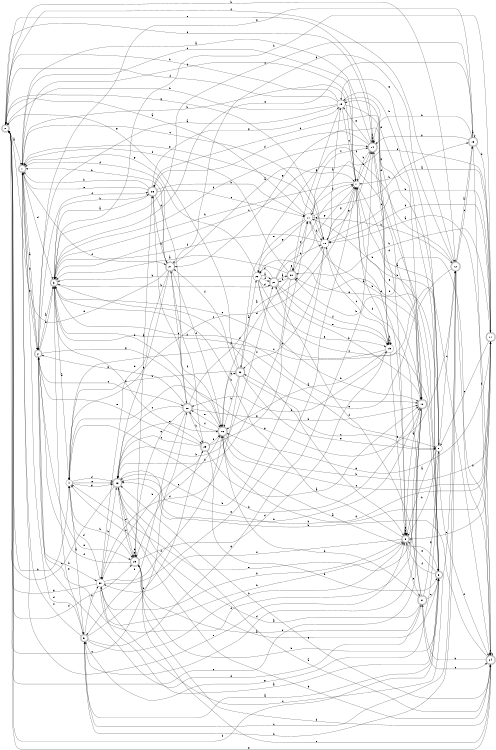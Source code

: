 digraph n27_5 {
__start0 [label="" shape="none"];

rankdir=LR;
size="8,5";

s0 [style="rounded,filled", color="black", fillcolor="white" shape="doublecircle", label="0"];
s1 [style="rounded,filled", color="black", fillcolor="white" shape="doublecircle", label="1"];
s2 [style="rounded,filled", color="black", fillcolor="white" shape="doublecircle", label="2"];
s3 [style="rounded,filled", color="black", fillcolor="white" shape="doublecircle", label="3"];
s4 [style="filled", color="black", fillcolor="white" shape="circle", label="4"];
s5 [style="rounded,filled", color="black", fillcolor="white" shape="doublecircle", label="5"];
s6 [style="rounded,filled", color="black", fillcolor="white" shape="doublecircle", label="6"];
s7 [style="filled", color="black", fillcolor="white" shape="circle", label="7"];
s8 [style="filled", color="black", fillcolor="white" shape="circle", label="8"];
s9 [style="rounded,filled", color="black", fillcolor="white" shape="doublecircle", label="9"];
s10 [style="rounded,filled", color="black", fillcolor="white" shape="doublecircle", label="10"];
s11 [style="filled", color="black", fillcolor="white" shape="circle", label="11"];
s12 [style="rounded,filled", color="black", fillcolor="white" shape="doublecircle", label="12"];
s13 [style="rounded,filled", color="black", fillcolor="white" shape="doublecircle", label="13"];
s14 [style="rounded,filled", color="black", fillcolor="white" shape="doublecircle", label="14"];
s15 [style="filled", color="black", fillcolor="white" shape="circle", label="15"];
s16 [style="rounded,filled", color="black", fillcolor="white" shape="doublecircle", label="16"];
s17 [style="rounded,filled", color="black", fillcolor="white" shape="doublecircle", label="17"];
s18 [style="filled", color="black", fillcolor="white" shape="circle", label="18"];
s19 [style="filled", color="black", fillcolor="white" shape="circle", label="19"];
s20 [style="rounded,filled", color="black", fillcolor="white" shape="doublecircle", label="20"];
s21 [style="rounded,filled", color="black", fillcolor="white" shape="doublecircle", label="21"];
s22 [style="filled", color="black", fillcolor="white" shape="circle", label="22"];
s23 [style="rounded,filled", color="black", fillcolor="white" shape="doublecircle", label="23"];
s24 [style="rounded,filled", color="black", fillcolor="white" shape="doublecircle", label="24"];
s25 [style="rounded,filled", color="black", fillcolor="white" shape="doublecircle", label="25"];
s26 [style="rounded,filled", color="black", fillcolor="white" shape="doublecircle", label="26"];
s27 [style="rounded,filled", color="black", fillcolor="white" shape="doublecircle", label="27"];
s28 [style="rounded,filled", color="black", fillcolor="white" shape="doublecircle", label="28"];
s29 [style="rounded,filled", color="black", fillcolor="white" shape="doublecircle", label="29"];
s30 [style="filled", color="black", fillcolor="white" shape="circle", label="30"];
s31 [style="rounded,filled", color="black", fillcolor="white" shape="doublecircle", label="31"];
s32 [style="rounded,filled", color="black", fillcolor="white" shape="doublecircle", label="32"];
s0 -> s1 [label="a"];
s0 -> s4 [label="b"];
s0 -> s28 [label="c"];
s0 -> s25 [label="d"];
s0 -> s14 [label="e"];
s0 -> s12 [label="f"];
s0 -> s18 [label="g"];
s0 -> s12 [label="h"];
s1 -> s2 [label="a"];
s1 -> s2 [label="b"];
s1 -> s18 [label="c"];
s1 -> s3 [label="d"];
s1 -> s9 [label="e"];
s1 -> s27 [label="f"];
s1 -> s2 [label="g"];
s1 -> s7 [label="h"];
s2 -> s3 [label="a"];
s2 -> s3 [label="b"];
s2 -> s28 [label="c"];
s2 -> s31 [label="d"];
s2 -> s25 [label="e"];
s2 -> s26 [label="f"];
s2 -> s16 [label="g"];
s2 -> s30 [label="h"];
s3 -> s4 [label="a"];
s3 -> s29 [label="b"];
s3 -> s24 [label="c"];
s3 -> s10 [label="d"];
s3 -> s5 [label="e"];
s3 -> s14 [label="f"];
s3 -> s9 [label="g"];
s3 -> s26 [label="h"];
s4 -> s5 [label="a"];
s4 -> s10 [label="b"];
s4 -> s7 [label="c"];
s4 -> s23 [label="d"];
s4 -> s23 [label="e"];
s4 -> s8 [label="f"];
s4 -> s23 [label="g"];
s4 -> s25 [label="h"];
s5 -> s6 [label="a"];
s5 -> s9 [label="b"];
s5 -> s12 [label="c"];
s5 -> s1 [label="d"];
s5 -> s29 [label="e"];
s5 -> s1 [label="f"];
s5 -> s14 [label="g"];
s5 -> s30 [label="h"];
s6 -> s4 [label="a"];
s6 -> s7 [label="b"];
s6 -> s3 [label="c"];
s6 -> s0 [label="d"];
s6 -> s9 [label="e"];
s6 -> s9 [label="f"];
s6 -> s19 [label="g"];
s6 -> s19 [label="h"];
s7 -> s8 [label="a"];
s7 -> s14 [label="b"];
s7 -> s1 [label="c"];
s7 -> s9 [label="d"];
s7 -> s10 [label="e"];
s7 -> s1 [label="f"];
s7 -> s18 [label="g"];
s7 -> s3 [label="h"];
s8 -> s9 [label="a"];
s8 -> s9 [label="b"];
s8 -> s12 [label="c"];
s8 -> s26 [label="d"];
s8 -> s22 [label="e"];
s8 -> s24 [label="f"];
s8 -> s5 [label="g"];
s8 -> s11 [label="h"];
s9 -> s10 [label="a"];
s9 -> s3 [label="b"];
s9 -> s9 [label="c"];
s9 -> s14 [label="d"];
s9 -> s31 [label="e"];
s9 -> s30 [label="f"];
s9 -> s9 [label="g"];
s9 -> s30 [label="h"];
s10 -> s11 [label="a"];
s10 -> s20 [label="b"];
s10 -> s0 [label="c"];
s10 -> s5 [label="d"];
s10 -> s4 [label="e"];
s10 -> s2 [label="f"];
s10 -> s19 [label="g"];
s10 -> s23 [label="h"];
s11 -> s0 [label="a"];
s11 -> s12 [label="b"];
s11 -> s14 [label="c"];
s11 -> s7 [label="d"];
s11 -> s32 [label="e"];
s11 -> s18 [label="f"];
s11 -> s22 [label="g"];
s11 -> s13 [label="h"];
s12 -> s13 [label="a"];
s12 -> s5 [label="b"];
s12 -> s13 [label="c"];
s12 -> s27 [label="d"];
s12 -> s32 [label="e"];
s12 -> s22 [label="f"];
s12 -> s4 [label="g"];
s12 -> s24 [label="h"];
s13 -> s13 [label="a"];
s13 -> s14 [label="b"];
s13 -> s3 [label="c"];
s13 -> s17 [label="d"];
s13 -> s3 [label="e"];
s13 -> s24 [label="f"];
s13 -> s2 [label="g"];
s13 -> s14 [label="h"];
s14 -> s1 [label="a"];
s14 -> s7 [label="b"];
s14 -> s15 [label="c"];
s14 -> s26 [label="d"];
s14 -> s0 [label="e"];
s14 -> s14 [label="f"];
s14 -> s19 [label="g"];
s14 -> s14 [label="h"];
s15 -> s16 [label="a"];
s15 -> s15 [label="b"];
s15 -> s3 [label="c"];
s15 -> s28 [label="d"];
s15 -> s9 [label="e"];
s15 -> s15 [label="f"];
s15 -> s27 [label="g"];
s15 -> s7 [label="h"];
s16 -> s6 [label="a"];
s16 -> s17 [label="b"];
s16 -> s17 [label="c"];
s16 -> s17 [label="d"];
s16 -> s28 [label="e"];
s16 -> s28 [label="f"];
s16 -> s32 [label="g"];
s16 -> s3 [label="h"];
s17 -> s7 [label="a"];
s17 -> s3 [label="b"];
s17 -> s8 [label="c"];
s17 -> s18 [label="d"];
s17 -> s9 [label="e"];
s17 -> s11 [label="f"];
s17 -> s16 [label="g"];
s17 -> s20 [label="h"];
s18 -> s19 [label="a"];
s18 -> s17 [label="b"];
s18 -> s15 [label="c"];
s18 -> s32 [label="d"];
s18 -> s1 [label="e"];
s18 -> s3 [label="f"];
s18 -> s14 [label="g"];
s18 -> s23 [label="h"];
s19 -> s2 [label="a"];
s19 -> s0 [label="b"];
s19 -> s7 [label="c"];
s19 -> s10 [label="d"];
s19 -> s10 [label="e"];
s19 -> s0 [label="f"];
s19 -> s20 [label="g"];
s19 -> s0 [label="h"];
s20 -> s3 [label="a"];
s20 -> s21 [label="b"];
s20 -> s11 [label="c"];
s20 -> s16 [label="d"];
s20 -> s20 [label="e"];
s20 -> s1 [label="f"];
s20 -> s7 [label="g"];
s20 -> s23 [label="h"];
s21 -> s20 [label="a"];
s21 -> s10 [label="b"];
s21 -> s18 [label="c"];
s21 -> s22 [label="d"];
s21 -> s15 [label="e"];
s21 -> s15 [label="f"];
s21 -> s7 [label="g"];
s21 -> s3 [label="h"];
s22 -> s21 [label="a"];
s22 -> s10 [label="b"];
s22 -> s6 [label="c"];
s22 -> s21 [label="d"];
s22 -> s15 [label="e"];
s22 -> s21 [label="f"];
s22 -> s1 [label="g"];
s22 -> s3 [label="h"];
s23 -> s24 [label="a"];
s23 -> s21 [label="b"];
s23 -> s0 [label="c"];
s23 -> s25 [label="d"];
s23 -> s16 [label="e"];
s23 -> s25 [label="f"];
s23 -> s24 [label="g"];
s23 -> s17 [label="h"];
s24 -> s18 [label="a"];
s24 -> s23 [label="b"];
s24 -> s24 [label="c"];
s24 -> s25 [label="d"];
s24 -> s0 [label="e"];
s24 -> s20 [label="f"];
s24 -> s23 [label="g"];
s24 -> s31 [label="h"];
s25 -> s26 [label="a"];
s25 -> s6 [label="b"];
s25 -> s16 [label="c"];
s25 -> s15 [label="d"];
s25 -> s24 [label="e"];
s25 -> s2 [label="f"];
s25 -> s25 [label="g"];
s25 -> s25 [label="h"];
s26 -> s3 [label="a"];
s26 -> s11 [label="b"];
s26 -> s11 [label="c"];
s26 -> s27 [label="d"];
s26 -> s1 [label="e"];
s26 -> s16 [label="f"];
s26 -> s19 [label="g"];
s26 -> s1 [label="h"];
s27 -> s7 [label="a"];
s27 -> s1 [label="b"];
s27 -> s28 [label="c"];
s27 -> s30 [label="d"];
s27 -> s0 [label="e"];
s27 -> s16 [label="f"];
s27 -> s23 [label="g"];
s27 -> s26 [label="h"];
s28 -> s18 [label="a"];
s28 -> s10 [label="b"];
s28 -> s23 [label="c"];
s28 -> s1 [label="d"];
s28 -> s25 [label="e"];
s28 -> s5 [label="f"];
s28 -> s2 [label="g"];
s28 -> s29 [label="h"];
s29 -> s10 [label="a"];
s29 -> s6 [label="b"];
s29 -> s23 [label="c"];
s29 -> s27 [label="d"];
s29 -> s2 [label="e"];
s29 -> s16 [label="f"];
s29 -> s11 [label="g"];
s29 -> s30 [label="h"];
s30 -> s6 [label="a"];
s30 -> s23 [label="b"];
s30 -> s12 [label="c"];
s30 -> s4 [label="d"];
s30 -> s7 [label="e"];
s30 -> s16 [label="f"];
s30 -> s0 [label="g"];
s30 -> s9 [label="h"];
s31 -> s23 [label="a"];
s31 -> s25 [label="b"];
s31 -> s6 [label="c"];
s31 -> s18 [label="d"];
s31 -> s24 [label="e"];
s31 -> s21 [label="f"];
s31 -> s8 [label="g"];
s31 -> s16 [label="h"];
s32 -> s22 [label="a"];
s32 -> s4 [label="b"];
s32 -> s8 [label="c"];
s32 -> s30 [label="d"];
s32 -> s8 [label="e"];
s32 -> s27 [label="f"];
s32 -> s0 [label="g"];
s32 -> s16 [label="h"];

}